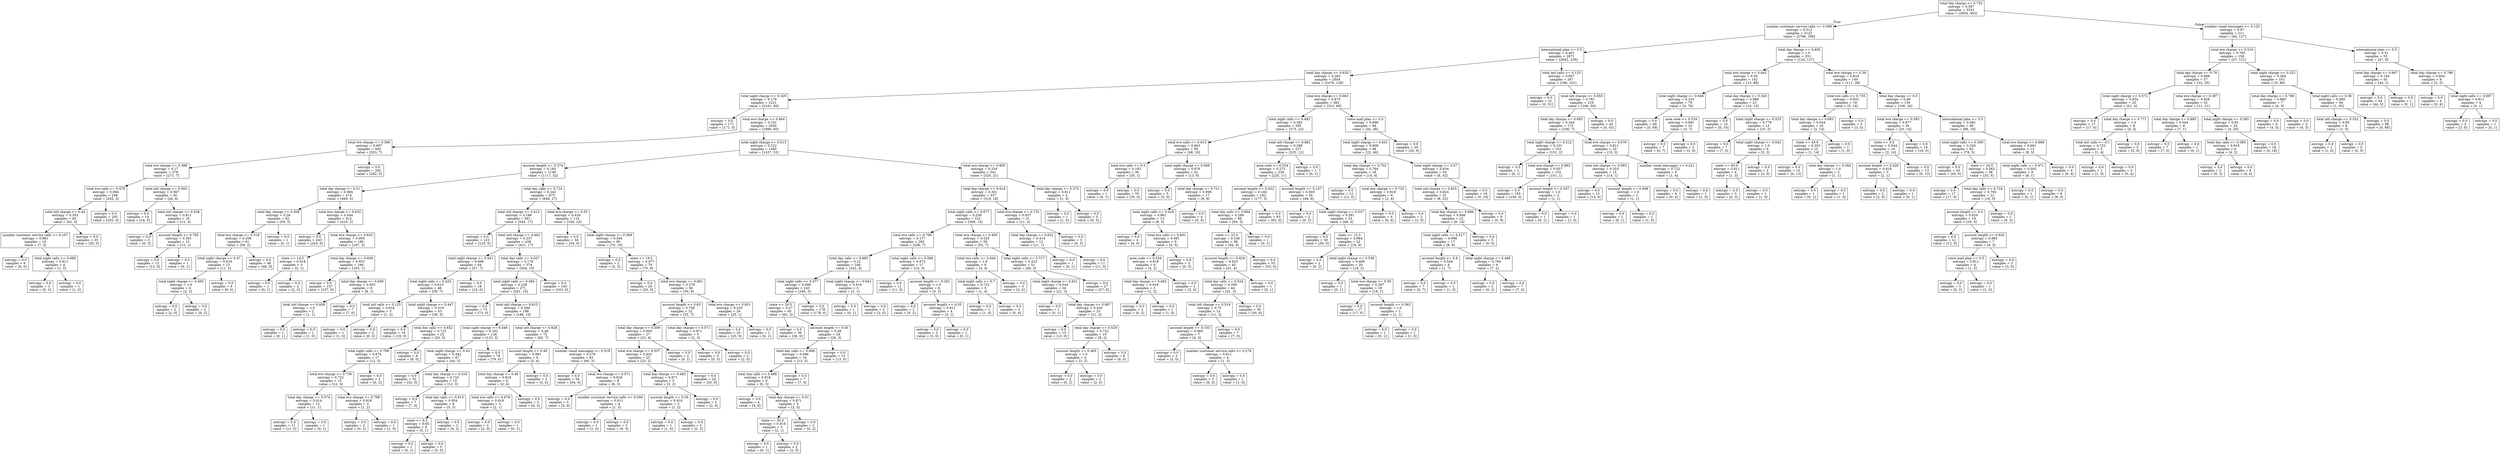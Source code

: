 digraph Tree {
node [shape=box] ;
0 [label="total day charge <= 0.752\nentropy = 0.597\nsamples = 3333\nvalue = [2850, 483]"] ;
1 [label="number customer service calls <= 0.389\nentropy = 0.512\nsamples = 3122\nvalue = [2766, 356]"] ;
0 -> 1 [labeldistance=2.5, labelangle=45, headlabel="True"] ;
2 [label="international plan <= 0.5\nentropy = 0.401\nsamples = 2871\nvalue = [2642, 229]"] ;
1 -> 2 ;
3 [label="total day charge <= 0.635\nentropy = 0.283\nsamples = 2604\nvalue = [2476, 128]"] ;
2 -> 3 ;
4 [label="total night charge <= 0.329\nentropy = 0.179\nsamples = 2221\nvalue = [2161, 60]"] ;
3 -> 4 ;
5 [label="entropy = 0.0\nsamples = 171\nvalue = [171, 0]"] ;
4 -> 5 ;
6 [label="total eve charge <= 0.464\nentropy = 0.191\nsamples = 2050\nvalue = [1990, 60]"] ;
4 -> 6 ;
7 [label="total eve charge <= 0.396\nentropy = 0.097\nsamples = 560\nvalue = [553, 7]"] ;
6 -> 7 ;
8 [label="total eve charge <= 0.388\nentropy = 0.17\nsamples = 278\nvalue = [271, 7]"] ;
7 -> 8 ;
9 [label="total eve calls <= 0.479\nentropy = 0.094\nsamples = 248\nvalue = [245, 3]"] ;
8 -> 9 ;
10 [label="total intl charge <= 0.44\nentropy = 0.353\nsamples = 45\nvalue = [42, 3]"] ;
9 -> 10 ;
11 [label="number customer service calls <= 0.167\nentropy = 0.881\nsamples = 10\nvalue = [7, 3]"] ;
10 -> 11 ;
12 [label="entropy = 0.0\nsamples = 6\nvalue = [6, 0]"] ;
11 -> 12 ;
13 [label="total night calls <= 0.666\nentropy = 0.811\nsamples = 4\nvalue = [1, 3]"] ;
11 -> 13 ;
14 [label="entropy = 0.0\nsamples = 3\nvalue = [0, 3]"] ;
13 -> 14 ;
15 [label="entropy = 0.0\nsamples = 1\nvalue = [1, 0]"] ;
13 -> 15 ;
16 [label="entropy = 0.0\nsamples = 35\nvalue = [35, 0]"] ;
10 -> 16 ;
17 [label="entropy = 0.0\nsamples = 203\nvalue = [203, 0]"] ;
9 -> 17 ;
18 [label="total intl charge <= 0.503\nentropy = 0.567\nsamples = 30\nvalue = [26, 4]"] ;
8 -> 18 ;
19 [label="entropy = 0.0\nsamples = 14\nvalue = [14, 0]"] ;
18 -> 19 ;
20 [label="total intl charge <= 0.528\nentropy = 0.811\nsamples = 16\nvalue = [12, 4]"] ;
18 -> 20 ;
21 [label="entropy = 0.0\nsamples = 3\nvalue = [0, 3]"] ;
20 -> 21 ;
22 [label="account length <= 0.785\nentropy = 0.391\nsamples = 13\nvalue = [12, 1]"] ;
20 -> 22 ;
23 [label="entropy = 0.0\nsamples = 12\nvalue = [12, 0]"] ;
22 -> 23 ;
24 [label="entropy = 0.0\nsamples = 1\nvalue = [0, 1]"] ;
22 -> 24 ;
25 [label="entropy = 0.0\nsamples = 282\nvalue = [282, 0]"] ;
7 -> 25 ;
26 [label="total night charge <= 0.613\nentropy = 0.222\nsamples = 1490\nvalue = [1437, 53]"] ;
6 -> 26 ;
27 [label="account length <= 0.374\nentropy = 0.183\nsamples = 1149\nvalue = [1117, 32]"] ;
26 -> 27 ;
28 [label="total day charge <= 0.31\nentropy = 0.084\nsamples = 474\nvalue = [469, 5]"] ;
27 -> 28 ;
29 [label="total day charge <= 0.308\nentropy = 0.28\nsamples = 62\nvalue = [59, 3]"] ;
28 -> 29 ;
30 [label="total eve charge <= 0.518\nentropy = 0.208\nsamples = 61\nvalue = [59, 2]"] ;
29 -> 30 ;
31 [label="total night charge <= 0.47\nentropy = 0.619\nsamples = 13\nvalue = [11, 2]"] ;
30 -> 31 ;
32 [label="total night charge <= 0.405\nentropy = 1.0\nsamples = 4\nvalue = [2, 2]"] ;
31 -> 32 ;
33 [label="entropy = 0.0\nsamples = 2\nvalue = [2, 0]"] ;
32 -> 33 ;
34 [label="entropy = 0.0\nsamples = 2\nvalue = [0, 2]"] ;
32 -> 34 ;
35 [label="entropy = 0.0\nsamples = 9\nvalue = [9, 0]"] ;
31 -> 35 ;
36 [label="entropy = 0.0\nsamples = 48\nvalue = [48, 0]"] ;
30 -> 36 ;
37 [label="entropy = 0.0\nsamples = 1\nvalue = [0, 1]"] ;
29 -> 37 ;
38 [label="total eve charge <= 0.632\nentropy = 0.044\nsamples = 412\nvalue = [410, 2]"] ;
28 -> 38 ;
39 [label="entropy = 0.0\nsamples = 243\nvalue = [243, 0]"] ;
38 -> 39 ;
40 [label="total eve charge <= 0.633\nentropy = 0.093\nsamples = 169\nvalue = [167, 2]"] ;
38 -> 40 ;
41 [label="state <= 14.5\nentropy = 0.918\nsamples = 3\nvalue = [2, 1]"] ;
40 -> 41 ;
42 [label="entropy = 0.0\nsamples = 1\nvalue = [0, 1]"] ;
41 -> 42 ;
43 [label="entropy = 0.0\nsamples = 2\nvalue = [2, 0]"] ;
41 -> 43 ;
44 [label="total day charge <= 0.608\nentropy = 0.053\nsamples = 166\nvalue = [165, 1]"] ;
40 -> 44 ;
45 [label="entropy = 0.0\nsamples = 157\nvalue = [157, 0]"] ;
44 -> 45 ;
46 [label="total day charge <= 0.609\nentropy = 0.503\nsamples = 9\nvalue = [8, 1]"] ;
44 -> 46 ;
47 [label="total intl charge <= 0.456\nentropy = 1.0\nsamples = 2\nvalue = [1, 1]"] ;
46 -> 47 ;
48 [label="entropy = 0.0\nsamples = 1\nvalue = [0, 1]"] ;
47 -> 48 ;
49 [label="entropy = 0.0\nsamples = 1\nvalue = [1, 0]"] ;
47 -> 49 ;
50 [label="entropy = 0.0\nsamples = 7\nvalue = [7, 0]"] ;
46 -> 50 ;
51 [label="total day calls <= 0.724\nentropy = 0.242\nsamples = 675\nvalue = [648, 27]"] ;
27 -> 51 ;
52 [label="total intl charge <= 0.412\nentropy = 0.196\nsamples = 561\nvalue = [544, 17]"] ;
51 -> 52 ;
53 [label="entropy = 0.0\nsamples = 123\nvalue = [123, 0]"] ;
52 -> 53 ;
54 [label="total intl charge <= 0.462\nentropy = 0.237\nsamples = 438\nvalue = [421, 17]"] ;
52 -> 54 ;
55 [label="total night charge <= 0.541\nentropy = 0.498\nsamples = 64\nvalue = [57, 7]"] ;
54 -> 55 ;
56 [label="total night calls <= 0.423\nentropy = 0.615\nsamples = 46\nvalue = [39, 7]"] ;
55 -> 56 ;
57 [label="total intl calls <= 0.125\nentropy = 0.918\nsamples = 3\nvalue = [1, 2]"] ;
56 -> 57 ;
58 [label="entropy = 0.0\nsamples = 1\nvalue = [1, 0]"] ;
57 -> 58 ;
59 [label="entropy = 0.0\nsamples = 2\nvalue = [0, 2]"] ;
57 -> 59 ;
60 [label="total night charge <= 0.447\nentropy = 0.519\nsamples = 43\nvalue = [38, 5]"] ;
56 -> 60 ;
61 [label="entropy = 0.0\nsamples = 18\nvalue = [18, 0]"] ;
60 -> 61 ;
62 [label="total day calls <= 0.652\nentropy = 0.722\nsamples = 25\nvalue = [20, 5]"] ;
60 -> 62 ;
63 [label="total night calls <= 0.706\nentropy = 0.874\nsamples = 17\nvalue = [12, 5]"] ;
62 -> 63 ;
64 [label="total eve charge <= 0.736\nentropy = 0.722\nsamples = 15\nvalue = [12, 3]"] ;
63 -> 64 ;
65 [label="total day charge <= 0.574\nentropy = 0.414\nsamples = 12\nvalue = [11, 1]"] ;
64 -> 65 ;
66 [label="entropy = 0.0\nsamples = 11\nvalue = [11, 0]"] ;
65 -> 66 ;
67 [label="entropy = 0.0\nsamples = 1\nvalue = [0, 1]"] ;
65 -> 67 ;
68 [label="total eve charge <= 0.798\nentropy = 0.918\nsamples = 3\nvalue = [1, 2]"] ;
64 -> 68 ;
69 [label="entropy = 0.0\nsamples = 2\nvalue = [0, 2]"] ;
68 -> 69 ;
70 [label="entropy = 0.0\nsamples = 1\nvalue = [1, 0]"] ;
68 -> 70 ;
71 [label="entropy = 0.0\nsamples = 2\nvalue = [0, 2]"] ;
63 -> 71 ;
72 [label="entropy = 0.0\nsamples = 8\nvalue = [8, 0]"] ;
62 -> 72 ;
73 [label="entropy = 0.0\nsamples = 18\nvalue = [18, 0]"] ;
55 -> 73 ;
74 [label="total day calls <= 0.627\nentropy = 0.178\nsamples = 374\nvalue = [364, 10]"] ;
54 -> 74 ;
75 [label="total night calls <= 0.494\nentropy = 0.228\nsamples = 271\nvalue = [261, 10]"] ;
74 -> 75 ;
76 [label="entropy = 0.0\nsamples = 73\nvalue = [73, 0]"] ;
75 -> 76 ;
77 [label="total intl charge <= 0.612\nentropy = 0.289\nsamples = 198\nvalue = [188, 10]"] ;
75 -> 77 ;
78 [label="total night charge <= 0.448\nentropy = 0.162\nsamples = 126\nvalue = [123, 3]"] ;
77 -> 78 ;
79 [label="total night charge <= 0.43\nentropy = 0.342\nsamples = 47\nvalue = [44, 3]"] ;
78 -> 79 ;
80 [label="entropy = 0.0\nsamples = 32\nvalue = [32, 0]"] ;
79 -> 80 ;
81 [label="total day charge <= 0.416\nentropy = 0.722\nsamples = 15\nvalue = [12, 3]"] ;
79 -> 81 ;
82 [label="entropy = 0.0\nsamples = 7\nvalue = [7, 0]"] ;
81 -> 82 ;
83 [label="total day calls <= 0.615\nentropy = 0.954\nsamples = 8\nvalue = [5, 3]"] ;
81 -> 83 ;
84 [label="state <= 6.5\nentropy = 0.65\nsamples = 6\nvalue = [5, 1]"] ;
83 -> 84 ;
85 [label="entropy = 0.0\nsamples = 1\nvalue = [0, 1]"] ;
84 -> 85 ;
86 [label="entropy = 0.0\nsamples = 5\nvalue = [5, 0]"] ;
84 -> 86 ;
87 [label="entropy = 0.0\nsamples = 2\nvalue = [0, 2]"] ;
83 -> 87 ;
88 [label="entropy = 0.0\nsamples = 79\nvalue = [79, 0]"] ;
78 -> 88 ;
89 [label="total intl charge <= 0.628\nentropy = 0.46\nsamples = 72\nvalue = [65, 7]"] ;
77 -> 89 ;
90 [label="account length <= 0.49\nentropy = 0.991\nsamples = 9\nvalue = [5, 4]"] ;
89 -> 90 ;
91 [label="total day charge <= 0.46\nentropy = 0.918\nsamples = 6\nvalue = [2, 4]"] ;
90 -> 91 ;
92 [label="total eve calls <= 0.679\nentropy = 0.918\nsamples = 3\nvalue = [2, 1]"] ;
91 -> 92 ;
93 [label="entropy = 0.0\nsamples = 2\nvalue = [2, 0]"] ;
92 -> 93 ;
94 [label="entropy = 0.0\nsamples = 1\nvalue = [0, 1]"] ;
92 -> 94 ;
95 [label="entropy = 0.0\nsamples = 3\nvalue = [0, 3]"] ;
91 -> 95 ;
96 [label="entropy = 0.0\nsamples = 3\nvalue = [3, 0]"] ;
90 -> 96 ;
97 [label="number vmail messages <= 0.519\nentropy = 0.276\nsamples = 63\nvalue = [60, 3]"] ;
89 -> 97 ;
98 [label="entropy = 0.0\nsamples = 54\nvalue = [54, 0]"] ;
97 -> 98 ;
99 [label="total eve charge <= 0.571\nentropy = 0.918\nsamples = 9\nvalue = [6, 3]"] ;
97 -> 99 ;
100 [label="entropy = 0.0\nsamples = 5\nvalue = [5, 0]"] ;
99 -> 100 ;
101 [label="number customer service calls <= 0.056\nentropy = 0.811\nsamples = 4\nvalue = [1, 3]"] ;
99 -> 101 ;
102 [label="entropy = 0.0\nsamples = 1\nvalue = [1, 0]"] ;
101 -> 102 ;
103 [label="entropy = 0.0\nsamples = 3\nvalue = [0, 3]"] ;
101 -> 103 ;
104 [label="entropy = 0.0\nsamples = 103\nvalue = [103, 0]"] ;
74 -> 104 ;
105 [label="total eve charge <= 0.55\nentropy = 0.429\nsamples = 114\nvalue = [104, 10]"] ;
51 -> 105 ;
106 [label="entropy = 0.0\nsamples = 34\nvalue = [34, 0]"] ;
105 -> 106 ;
107 [label="total night charge <= 0.369\nentropy = 0.544\nsamples = 80\nvalue = [70, 10]"] ;
105 -> 107 ;
108 [label="entropy = 0.0\nsamples = 2\nvalue = [0, 2]"] ;
107 -> 108 ;
109 [label="state <= 19.5\nentropy = 0.477\nsamples = 78\nvalue = [70, 8]"] ;
107 -> 109 ;
110 [label="entropy = 0.0\nsamples = 20\nvalue = [20, 0]"] ;
109 -> 110 ;
111 [label="total eve charge <= 0.661\nentropy = 0.579\nsamples = 58\nvalue = [50, 8]"] ;
109 -> 111 ;
112 [label="account length <= 0.63\nentropy = 0.758\nsamples = 32\nvalue = [25, 7]"] ;
111 -> 112 ;
113 [label="total day charge <= 0.599\nentropy = 0.605\nsamples = 27\nvalue = [23, 4]"] ;
112 -> 113 ;
114 [label="total eve charge <= 0.557\nentropy = 0.402\nsamples = 25\nvalue = [23, 2]"] ;
113 -> 114 ;
115 [label="total day charge <= 0.485\nentropy = 0.971\nsamples = 5\nvalue = [3, 2]"] ;
114 -> 115 ;
116 [label="account length <= 0.39\nentropy = 0.918\nsamples = 3\nvalue = [1, 2]"] ;
115 -> 116 ;
117 [label="entropy = 0.0\nsamples = 1\nvalue = [1, 0]"] ;
116 -> 117 ;
118 [label="entropy = 0.0\nsamples = 2\nvalue = [0, 2]"] ;
116 -> 118 ;
119 [label="entropy = 0.0\nsamples = 2\nvalue = [2, 0]"] ;
115 -> 119 ;
120 [label="entropy = 0.0\nsamples = 20\nvalue = [20, 0]"] ;
114 -> 120 ;
121 [label="entropy = 0.0\nsamples = 2\nvalue = [0, 2]"] ;
113 -> 121 ;
122 [label="total day charge <= 0.571\nentropy = 0.971\nsamples = 5\nvalue = [2, 3]"] ;
112 -> 122 ;
123 [label="entropy = 0.0\nsamples = 3\nvalue = [0, 3]"] ;
122 -> 123 ;
124 [label="entropy = 0.0\nsamples = 2\nvalue = [2, 0]"] ;
122 -> 124 ;
125 [label="total eve charge <= 0.831\nentropy = 0.235\nsamples = 26\nvalue = [25, 1]"] ;
111 -> 125 ;
126 [label="entropy = 0.0\nsamples = 25\nvalue = [25, 0]"] ;
125 -> 126 ;
127 [label="entropy = 0.0\nsamples = 1\nvalue = [0, 1]"] ;
125 -> 127 ;
128 [label="total eve charge <= 0.905\nentropy = 0.334\nsamples = 341\nvalue = [320, 21]"] ;
26 -> 128 ;
129 [label="total day charge <= 0.618\nentropy = 0.301\nsamples = 337\nvalue = [319, 18]"] ;
128 -> 129 ;
130 [label="total night calls <= 0.677\nentropy = 0.258\nsamples = 322\nvalue = [308, 14]"] ;
129 -> 130 ;
131 [label="total eve calls <= 0.768\nentropy = 0.177\nsamples = 263\nvalue = [256, 7]"] ;
130 -> 131 ;
132 [label="total day calls <= 0.885\nentropy = 0.12\nsamples = 246\nvalue = [242, 4]"] ;
131 -> 132 ;
133 [label="total night calls <= 0.477\nentropy = 0.096\nsamples = 243\nvalue = [240, 3]"] ;
132 -> 133 ;
134 [label="state <= 26.5\nentropy = 0.27\nsamples = 65\nvalue = [62, 3]"] ;
133 -> 134 ;
135 [label="entropy = 0.0\nsamples = 36\nvalue = [36, 0]"] ;
134 -> 135 ;
136 [label="account length <= 0.45\nentropy = 0.48\nsamples = 29\nvalue = [26, 3]"] ;
134 -> 136 ;
137 [label="total day calls <= 0.606\nentropy = 0.696\nsamples = 16\nvalue = [13, 3]"] ;
136 -> 137 ;
138 [label="total day calls <= 0.488\nentropy = 0.918\nsamples = 9\nvalue = [6, 3]"] ;
137 -> 138 ;
139 [label="entropy = 0.0\nsamples = 4\nvalue = [4, 0]"] ;
138 -> 139 ;
140 [label="total day charge <= 0.51\nentropy = 0.971\nsamples = 5\nvalue = [2, 3]"] ;
138 -> 140 ;
141 [label="state <= 30.0\nentropy = 0.918\nsamples = 3\nvalue = [2, 1]"] ;
140 -> 141 ;
142 [label="entropy = 0.0\nsamples = 1\nvalue = [0, 1]"] ;
141 -> 142 ;
143 [label="entropy = 0.0\nsamples = 2\nvalue = [2, 0]"] ;
141 -> 143 ;
144 [label="entropy = 0.0\nsamples = 2\nvalue = [0, 2]"] ;
140 -> 144 ;
145 [label="entropy = 0.0\nsamples = 7\nvalue = [7, 0]"] ;
137 -> 145 ;
146 [label="entropy = 0.0\nsamples = 13\nvalue = [13, 0]"] ;
136 -> 146 ;
147 [label="entropy = 0.0\nsamples = 178\nvalue = [178, 0]"] ;
133 -> 147 ;
148 [label="total night charge <= 0.641\nentropy = 0.918\nsamples = 3\nvalue = [2, 1]"] ;
132 -> 148 ;
149 [label="entropy = 0.0\nsamples = 1\nvalue = [0, 1]"] ;
148 -> 149 ;
150 [label="entropy = 0.0\nsamples = 2\nvalue = [2, 0]"] ;
148 -> 150 ;
151 [label="total night calls <= 0.586\nentropy = 0.672\nsamples = 17\nvalue = [14, 3]"] ;
131 -> 151 ;
152 [label="entropy = 0.0\nsamples = 11\nvalue = [11, 0]"] ;
151 -> 152 ;
153 [label="account length <= 0.281\nentropy = 1.0\nsamples = 6\nvalue = [3, 3]"] ;
151 -> 153 ;
154 [label="entropy = 0.0\nsamples = 2\nvalue = [0, 2]"] ;
153 -> 154 ;
155 [label="account length <= 0.55\nentropy = 0.811\nsamples = 4\nvalue = [3, 1]"] ;
153 -> 155 ;
156 [label="entropy = 0.0\nsamples = 3\nvalue = [3, 0]"] ;
155 -> 156 ;
157 [label="entropy = 0.0\nsamples = 1\nvalue = [0, 1]"] ;
155 -> 157 ;
158 [label="total eve charge <= 0.495\nentropy = 0.525\nsamples = 59\nvalue = [52, 7]"] ;
130 -> 158 ;
159 [label="total eve calls <= 0.644\nentropy = 1.0\nsamples = 8\nvalue = [4, 4]"] ;
158 -> 159 ;
160 [label="total night calls <= 0.7\nentropy = 0.722\nsamples = 5\nvalue = [1, 4]"] ;
159 -> 160 ;
161 [label="entropy = 0.0\nsamples = 1\nvalue = [1, 0]"] ;
160 -> 161 ;
162 [label="entropy = 0.0\nsamples = 4\nvalue = [0, 4]"] ;
160 -> 162 ;
163 [label="entropy = 0.0\nsamples = 3\nvalue = [3, 0]"] ;
159 -> 163 ;
164 [label="total night calls <= 0.717\nentropy = 0.323\nsamples = 51\nvalue = [48, 3]"] ;
158 -> 164 ;
165 [label="total night charge <= 0.621\nentropy = 0.544\nsamples = 24\nvalue = [21, 3]"] ;
164 -> 165 ;
166 [label="entropy = 0.0\nsamples = 1\nvalue = [0, 1]"] ;
165 -> 166 ;
167 [label="total day charge <= 0.487\nentropy = 0.426\nsamples = 23\nvalue = [21, 2]"] ;
165 -> 167 ;
168 [label="entropy = 0.0\nsamples = 13\nvalue = [13, 0]"] ;
167 -> 168 ;
169 [label="total day charge <= 0.529\nentropy = 0.722\nsamples = 10\nvalue = [8, 2]"] ;
167 -> 169 ;
170 [label="account length <= 0.465\nentropy = 1.0\nsamples = 4\nvalue = [2, 2]"] ;
169 -> 170 ;
171 [label="entropy = 0.0\nsamples = 2\nvalue = [0, 2]"] ;
170 -> 171 ;
172 [label="entropy = 0.0\nsamples = 2\nvalue = [2, 0]"] ;
170 -> 172 ;
173 [label="entropy = 0.0\nsamples = 6\nvalue = [6, 0]"] ;
169 -> 173 ;
174 [label="entropy = 0.0\nsamples = 27\nvalue = [27, 0]"] ;
164 -> 174 ;
175 [label="total eve charge <= 0.733\nentropy = 0.837\nsamples = 15\nvalue = [11, 4]"] ;
129 -> 175 ;
176 [label="total day charge <= 0.622\nentropy = 0.414\nsamples = 12\nvalue = [11, 1]"] ;
175 -> 176 ;
177 [label="entropy = 0.0\nsamples = 1\nvalue = [0, 1]"] ;
176 -> 177 ;
178 [label="entropy = 0.0\nsamples = 11\nvalue = [11, 0]"] ;
176 -> 178 ;
179 [label="entropy = 0.0\nsamples = 3\nvalue = [0, 3]"] ;
175 -> 179 ;
180 [label="total day charge <= 0.375\nentropy = 0.811\nsamples = 4\nvalue = [1, 3]"] ;
128 -> 180 ;
181 [label="entropy = 0.0\nsamples = 1\nvalue = [1, 0]"] ;
180 -> 181 ;
182 [label="entropy = 0.0\nsamples = 3\nvalue = [0, 3]"] ;
180 -> 182 ;
183 [label="total eve charge <= 0.663\nentropy = 0.675\nsamples = 383\nvalue = [315, 68]"] ;
3 -> 183 ;
184 [label="total night calls <= 0.483\nentropy = 0.383\nsamples = 295\nvalue = [273, 22]"] ;
183 -> 184 ;
185 [label="total eve calls <= 0.615\nentropy = 0.663\nsamples = 58\nvalue = [48, 10]"] ;
184 -> 185 ;
186 [label="total eve calls <= 0.3\nentropy = 0.183\nsamples = 36\nvalue = [35, 1]"] ;
185 -> 186 ;
187 [label="entropy = 0.0\nsamples = 1\nvalue = [0, 1]"] ;
186 -> 187 ;
188 [label="entropy = 0.0\nsamples = 35\nvalue = [35, 0]"] ;
186 -> 188 ;
189 [label="total night charge <= 0.468\nentropy = 0.976\nsamples = 22\nvalue = [13, 9]"] ;
185 -> 189 ;
190 [label="entropy = 0.0\nsamples = 5\nvalue = [5, 0]"] ;
189 -> 190 ;
191 [label="total day charge <= 0.721\nentropy = 0.998\nsamples = 17\nvalue = [8, 9]"] ;
189 -> 191 ;
192 [label="total night calls <= 0.429\nentropy = 0.961\nsamples = 13\nvalue = [8, 5]"] ;
191 -> 192 ;
193 [label="entropy = 0.0\nsamples = 4\nvalue = [4, 0]"] ;
192 -> 193 ;
194 [label="total eve calls <= 0.691\nentropy = 0.991\nsamples = 9\nvalue = [4, 5]"] ;
192 -> 194 ;
195 [label="area code <= 0.534\nentropy = 0.918\nsamples = 6\nvalue = [4, 2]"] ;
194 -> 195 ;
196 [label="total day charge <= 0.683\nentropy = 0.918\nsamples = 3\nvalue = [1, 2]"] ;
195 -> 196 ;
197 [label="entropy = 0.0\nsamples = 2\nvalue = [0, 2]"] ;
196 -> 197 ;
198 [label="entropy = 0.0\nsamples = 1\nvalue = [1, 0]"] ;
196 -> 198 ;
199 [label="entropy = 0.0\nsamples = 3\nvalue = [3, 0]"] ;
195 -> 199 ;
200 [label="entropy = 0.0\nsamples = 3\nvalue = [0, 3]"] ;
194 -> 200 ;
201 [label="entropy = 0.0\nsamples = 4\nvalue = [0, 4]"] ;
191 -> 201 ;
202 [label="total intl charge <= 0.862\nentropy = 0.289\nsamples = 237\nvalue = [225, 12]"] ;
184 -> 202 ;
203 [label="area code <= 0.534\nentropy = 0.272\nsamples = 236\nvalue = [225, 11]"] ;
202 -> 203 ;
204 [label="account length <= 0.432\nentropy = 0.182\nsamples = 182\nvalue = [177, 5]"] ;
203 -> 204 ;
205 [label="total day calls <= 0.894\nentropy = 0.289\nsamples = 99\nvalue = [94, 5]"] ;
204 -> 205 ;
206 [label="state <= 22.5\nentropy = 0.246\nsamples = 98\nvalue = [94, 4]"] ;
205 -> 206 ;
207 [label="account length <= 0.424\nentropy = 0.433\nsamples = 45\nvalue = [41, 4]"] ;
206 -> 207 ;
208 [label="total day calls <= 0.524\nentropy = 0.359\nsamples = 44\nvalue = [41, 3]"] ;
207 -> 208 ;
209 [label="total intl charge <= 0.518\nentropy = 0.75\nsamples = 14\nvalue = [11, 3]"] ;
208 -> 209 ;
210 [label="account length <= 0.153\nentropy = 0.985\nsamples = 7\nvalue = [4, 3]"] ;
209 -> 210 ;
211 [label="entropy = 0.0\nsamples = 3\nvalue = [3, 0]"] ;
210 -> 211 ;
212 [label="number customer service calls <= 0.278\nentropy = 0.811\nsamples = 4\nvalue = [1, 3]"] ;
210 -> 212 ;
213 [label="entropy = 0.0\nsamples = 3\nvalue = [0, 3]"] ;
212 -> 213 ;
214 [label="entropy = 0.0\nsamples = 1\nvalue = [1, 0]"] ;
212 -> 214 ;
215 [label="entropy = 0.0\nsamples = 7\nvalue = [7, 0]"] ;
209 -> 215 ;
216 [label="entropy = 0.0\nsamples = 30\nvalue = [30, 0]"] ;
208 -> 216 ;
217 [label="entropy = 0.0\nsamples = 1\nvalue = [0, 1]"] ;
207 -> 217 ;
218 [label="entropy = 0.0\nsamples = 53\nvalue = [53, 0]"] ;
206 -> 218 ;
219 [label="entropy = 0.0\nsamples = 1\nvalue = [0, 1]"] ;
205 -> 219 ;
220 [label="entropy = 0.0\nsamples = 83\nvalue = [83, 0]"] ;
204 -> 220 ;
221 [label="account length <= 0.107\nentropy = 0.503\nsamples = 54\nvalue = [48, 6]"] ;
203 -> 221 ;
222 [label="entropy = 0.0\nsamples = 2\nvalue = [0, 2]"] ;
221 -> 222 ;
223 [label="total night charge <= 0.537\nentropy = 0.391\nsamples = 52\nvalue = [48, 4]"] ;
221 -> 223 ;
224 [label="entropy = 0.0\nsamples = 30\nvalue = [30, 0]"] ;
223 -> 224 ;
225 [label="state <= 12.5\nentropy = 0.684\nsamples = 22\nvalue = [18, 4]"] ;
223 -> 225 ;
226 [label="entropy = 0.0\nsamples = 2\nvalue = [0, 2]"] ;
225 -> 226 ;
227 [label="total night charge <= 0.538\nentropy = 0.469\nsamples = 20\nvalue = [18, 2]"] ;
225 -> 227 ;
228 [label="entropy = 0.0\nsamples = 1\nvalue = [0, 1]"] ;
227 -> 228 ;
229 [label="total eve charge <= 0.59\nentropy = 0.297\nsamples = 19\nvalue = [18, 1]"] ;
227 -> 229 ;
230 [label="entropy = 0.0\nsamples = 17\nvalue = [17, 0]"] ;
229 -> 230 ;
231 [label="account length <= 0.562\nentropy = 1.0\nsamples = 2\nvalue = [1, 1]"] ;
229 -> 231 ;
232 [label="entropy = 0.0\nsamples = 1\nvalue = [0, 1]"] ;
231 -> 232 ;
233 [label="entropy = 0.0\nsamples = 1\nvalue = [1, 0]"] ;
231 -> 233 ;
234 [label="entropy = 0.0\nsamples = 1\nvalue = [0, 1]"] ;
202 -> 234 ;
235 [label="voice mail plan <= 0.5\nentropy = 0.999\nsamples = 88\nvalue = [42, 46]"] ;
183 -> 235 ;
236 [label="total night charge <= 0.441\nentropy = 0.908\nsamples = 68\nvalue = [22, 46]"] ;
235 -> 236 ;
237 [label="total day charge <= 0.702\nentropy = 0.764\nsamples = 18\nvalue = [14, 4]"] ;
236 -> 237 ;
238 [label="entropy = 0.0\nsamples = 12\nvalue = [12, 0]"] ;
237 -> 238 ;
239 [label="total day charge <= 0.725\nentropy = 0.918\nsamples = 6\nvalue = [2, 4]"] ;
237 -> 239 ;
240 [label="entropy = 0.0\nsamples = 4\nvalue = [0, 4]"] ;
239 -> 240 ;
241 [label="entropy = 0.0\nsamples = 2\nvalue = [2, 0]"] ;
239 -> 241 ;
242 [label="total night charge <= 0.57\nentropy = 0.634\nsamples = 50\nvalue = [8, 42]"] ;
236 -> 242 ;
243 [label="total intl charge <= 0.625\nentropy = 0.824\nsamples = 31\nvalue = [8, 23]"] ;
242 -> 243 ;
244 [label="total day charge <= 0.696\nentropy = 0.946\nsamples = 22\nvalue = [8, 14]"] ;
243 -> 244 ;
245 [label="total night calls <= 0.517\nentropy = 0.998\nsamples = 17\nvalue = [8, 9]"] ;
244 -> 245 ;
246 [label="account length <= 0.8\nentropy = 0.544\nsamples = 8\nvalue = [1, 7]"] ;
245 -> 246 ;
247 [label="entropy = 0.0\nsamples = 7\nvalue = [0, 7]"] ;
246 -> 247 ;
248 [label="entropy = 0.0\nsamples = 1\nvalue = [1, 0]"] ;
246 -> 248 ;
249 [label="total night charge <= 0.496\nentropy = 0.764\nsamples = 9\nvalue = [7, 2]"] ;
245 -> 249 ;
250 [label="entropy = 0.0\nsamples = 2\nvalue = [0, 2]"] ;
249 -> 250 ;
251 [label="entropy = 0.0\nsamples = 7\nvalue = [7, 0]"] ;
249 -> 251 ;
252 [label="entropy = 0.0\nsamples = 5\nvalue = [0, 5]"] ;
244 -> 252 ;
253 [label="entropy = 0.0\nsamples = 9\nvalue = [0, 9]"] ;
243 -> 253 ;
254 [label="entropy = 0.0\nsamples = 19\nvalue = [0, 19]"] ;
242 -> 254 ;
255 [label="entropy = 0.0\nsamples = 20\nvalue = [20, 0]"] ;
235 -> 255 ;
256 [label="total intl calls <= 0.125\nentropy = 0.957\nsamples = 267\nvalue = [166, 101]"] ;
2 -> 256 ;
257 [label="entropy = 0.0\nsamples = 51\nvalue = [0, 51]"] ;
256 -> 257 ;
258 [label="total intl charge <= 0.655\nentropy = 0.781\nsamples = 216\nvalue = [166, 50]"] ;
256 -> 258 ;
259 [label="total day charge <= 0.683\nentropy = 0.244\nsamples = 173\nvalue = [166, 7]"] ;
258 -> 259 ;
260 [label="total night charge <= 0.212\nentropy = 0.101\nsamples = 153\nvalue = [151, 2]"] ;
259 -> 260 ;
261 [label="entropy = 0.0\nsamples = 1\nvalue = [0, 1]"] ;
260 -> 261 ;
262 [label="total eve charge <= 0.893\nentropy = 0.057\nsamples = 152\nvalue = [151, 1]"] ;
260 -> 262 ;
263 [label="entropy = 0.0\nsamples = 150\nvalue = [150, 0]"] ;
262 -> 263 ;
264 [label="account length <= 0.357\nentropy = 1.0\nsamples = 2\nvalue = [1, 1]"] ;
262 -> 264 ;
265 [label="entropy = 0.0\nsamples = 1\nvalue = [0, 1]"] ;
264 -> 265 ;
266 [label="entropy = 0.0\nsamples = 1\nvalue = [1, 0]"] ;
264 -> 266 ;
267 [label="total eve charge <= 0.676\nentropy = 0.811\nsamples = 20\nvalue = [15, 5]"] ;
259 -> 267 ;
268 [label="total intl charge <= 0.593\nentropy = 0.353\nsamples = 15\nvalue = [14, 1]"] ;
267 -> 268 ;
269 [label="entropy = 0.0\nsamples = 13\nvalue = [13, 0]"] ;
268 -> 269 ;
270 [label="account length <= 0.448\nentropy = 1.0\nsamples = 2\nvalue = [1, 1]"] ;
268 -> 270 ;
271 [label="entropy = 0.0\nsamples = 1\nvalue = [0, 1]"] ;
270 -> 271 ;
272 [label="entropy = 0.0\nsamples = 1\nvalue = [1, 0]"] ;
270 -> 272 ;
273 [label="number vmail messages <= 0.221\nentropy = 0.722\nsamples = 5\nvalue = [1, 4]"] ;
267 -> 273 ;
274 [label="entropy = 0.0\nsamples = 4\nvalue = [0, 4]"] ;
273 -> 274 ;
275 [label="entropy = 0.0\nsamples = 1\nvalue = [1, 0]"] ;
273 -> 275 ;
276 [label="entropy = 0.0\nsamples = 43\nvalue = [0, 43]"] ;
258 -> 276 ;
277 [label="total day charge <= 0.456\nentropy = 1.0\nsamples = 251\nvalue = [124, 127]"] ;
1 -> 277 ;
278 [label="total eve charge <= 0.642\nentropy = 0.55\nsamples = 102\nvalue = [13, 89]"] ;
277 -> 278 ;
279 [label="total night charge <= 0.646\nentropy = 0.233\nsamples = 79\nvalue = [3, 76]"] ;
278 -> 279 ;
280 [label="entropy = 0.0\nsamples = 69\nvalue = [0, 69]"] ;
279 -> 280 ;
281 [label="area code <= 0.534\nentropy = 0.881\nsamples = 10\nvalue = [3, 7]"] ;
279 -> 281 ;
282 [label="entropy = 0.0\nsamples = 7\nvalue = [0, 7]"] ;
281 -> 282 ;
283 [label="entropy = 0.0\nsamples = 3\nvalue = [3, 0]"] ;
281 -> 283 ;
284 [label="total day charge <= 0.343\nentropy = 0.988\nsamples = 23\nvalue = [10, 13]"] ;
278 -> 284 ;
285 [label="entropy = 0.0\nsamples = 10\nvalue = [0, 10]"] ;
284 -> 285 ;
286 [label="total night charge <= 0.525\nentropy = 0.779\nsamples = 13\nvalue = [10, 3]"] ;
284 -> 286 ;
287 [label="entropy = 0.0\nsamples = 7\nvalue = [7, 0]"] ;
286 -> 287 ;
288 [label="total night charge <= 0.642\nentropy = 1.0\nsamples = 6\nvalue = [3, 3]"] ;
286 -> 288 ;
289 [label="state <= 45.0\nentropy = 0.811\nsamples = 4\nvalue = [1, 3]"] ;
288 -> 289 ;
290 [label="entropy = 0.0\nsamples = 3\nvalue = [0, 3]"] ;
289 -> 290 ;
291 [label="entropy = 0.0\nsamples = 1\nvalue = [1, 0]"] ;
289 -> 291 ;
292 [label="entropy = 0.0\nsamples = 2\nvalue = [2, 0]"] ;
288 -> 292 ;
293 [label="total eve charge <= 0.39\nentropy = 0.819\nsamples = 149\nvalue = [111, 38]"] ;
277 -> 293 ;
294 [label="total eve calls <= 0.735\nentropy = 0.831\nsamples = 19\nvalue = [5, 14]"] ;
293 -> 294 ;
295 [label="total day charge <= 0.693\nentropy = 0.544\nsamples = 16\nvalue = [2, 14]"] ;
294 -> 295 ;
296 [label="state <= 45.0\nentropy = 0.353\nsamples = 15\nvalue = [1, 14]"] ;
295 -> 296 ;
297 [label="entropy = 0.0\nsamples = 13\nvalue = [0, 13]"] ;
296 -> 297 ;
298 [label="total day charge <= 0.564\nentropy = 1.0\nsamples = 2\nvalue = [1, 1]"] ;
296 -> 298 ;
299 [label="entropy = 0.0\nsamples = 1\nvalue = [0, 1]"] ;
298 -> 299 ;
300 [label="entropy = 0.0\nsamples = 1\nvalue = [1, 0]"] ;
298 -> 300 ;
301 [label="entropy = 0.0\nsamples = 1\nvalue = [1, 0]"] ;
295 -> 301 ;
302 [label="entropy = 0.0\nsamples = 3\nvalue = [3, 0]"] ;
294 -> 302 ;
303 [label="total day charge <= 0.5\nentropy = 0.69\nsamples = 130\nvalue = [106, 24]"] ;
293 -> 303 ;
304 [label="total eve charge <= 0.583\nentropy = 0.977\nsamples = 34\nvalue = [20, 14]"] ;
303 -> 304 ;
305 [label="state <= 5.0\nentropy = 0.544\nsamples = 16\nvalue = [2, 14]"] ;
304 -> 305 ;
306 [label="account length <= 0.428\nentropy = 0.918\nsamples = 3\nvalue = [2, 1]"] ;
305 -> 306 ;
307 [label="entropy = 0.0\nsamples = 2\nvalue = [2, 0]"] ;
306 -> 307 ;
308 [label="entropy = 0.0\nsamples = 1\nvalue = [0, 1]"] ;
306 -> 308 ;
309 [label="entropy = 0.0\nsamples = 13\nvalue = [0, 13]"] ;
305 -> 309 ;
310 [label="entropy = 0.0\nsamples = 18\nvalue = [18, 0]"] ;
304 -> 310 ;
311 [label="international plan <= 0.5\nentropy = 0.482\nsamples = 96\nvalue = [86, 10]"] ;
303 -> 311 ;
312 [label="total night calls <= 0.569\nentropy = 0.328\nsamples = 83\nvalue = [78, 5]"] ;
311 -> 312 ;
313 [label="entropy = 0.0\nsamples = 45\nvalue = [45, 0]"] ;
312 -> 313 ;
314 [label="state <= 24.5\nentropy = 0.562\nsamples = 38\nvalue = [33, 5]"] ;
312 -> 314 ;
315 [label="entropy = 0.0\nsamples = 17\nvalue = [17, 0]"] ;
314 -> 315 ;
316 [label="total day calls <= 0.724\nentropy = 0.792\nsamples = 21\nvalue = [16, 5]"] ;
314 -> 316 ;
317 [label="account length <= 0.5\nentropy = 0.629\nsamples = 19\nvalue = [16, 3]"] ;
316 -> 317 ;
318 [label="entropy = 0.0\nsamples = 12\nvalue = [12, 0]"] ;
317 -> 318 ;
319 [label="account length <= 0.634\nentropy = 0.985\nsamples = 7\nvalue = [4, 3]"] ;
317 -> 319 ;
320 [label="voice mail plan <= 0.5\nentropy = 0.811\nsamples = 4\nvalue = [1, 3]"] ;
319 -> 320 ;
321 [label="entropy = 0.0\nsamples = 3\nvalue = [0, 3]"] ;
320 -> 321 ;
322 [label="entropy = 0.0\nsamples = 1\nvalue = [1, 0]"] ;
320 -> 322 ;
323 [label="entropy = 0.0\nsamples = 3\nvalue = [3, 0]"] ;
319 -> 323 ;
324 [label="entropy = 0.0\nsamples = 2\nvalue = [0, 2]"] ;
316 -> 324 ;
325 [label="total eve charge <= 0.668\nentropy = 0.961\nsamples = 13\nvalue = [8, 5]"] ;
311 -> 325 ;
326 [label="total night calls <= 0.471\nentropy = 0.503\nsamples = 9\nvalue = [8, 1]"] ;
325 -> 326 ;
327 [label="entropy = 0.0\nsamples = 1\nvalue = [0, 1]"] ;
326 -> 327 ;
328 [label="entropy = 0.0\nsamples = 8\nvalue = [8, 0]"] ;
326 -> 328 ;
329 [label="entropy = 0.0\nsamples = 4\nvalue = [0, 4]"] ;
325 -> 329 ;
330 [label="number vmail messages <= 0.125\nentropy = 0.97\nsamples = 211\nvalue = [84, 127]"] ;
0 -> 330 [labeldistance=2.5, labelangle=-45, headlabel="False"] ;
331 [label="total eve charge <= 0.516\nentropy = 0.785\nsamples = 158\nvalue = [37, 121]"] ;
330 -> 331 ;
332 [label="total day charge <= 0.79\nentropy = 0.989\nsamples = 57\nvalue = [32, 25]"] ;
331 -> 332 ;
333 [label="total night charge <= 0.572\nentropy = 0.634\nsamples = 25\nvalue = [21, 4]"] ;
332 -> 333 ;
334 [label="entropy = 0.0\nsamples = 17\nvalue = [17, 0]"] ;
333 -> 334 ;
335 [label="total day charge <= 0.771\nentropy = 1.0\nsamples = 8\nvalue = [4, 4]"] ;
333 -> 335 ;
336 [label="total intl calls <= 0.1\nentropy = 0.722\nsamples = 5\nvalue = [1, 4]"] ;
335 -> 336 ;
337 [label="entropy = 0.0\nsamples = 1\nvalue = [1, 0]"] ;
336 -> 337 ;
338 [label="entropy = 0.0\nsamples = 4\nvalue = [0, 4]"] ;
336 -> 338 ;
339 [label="entropy = 0.0\nsamples = 3\nvalue = [3, 0]"] ;
335 -> 339 ;
340 [label="total eve charge <= 0.397\nentropy = 0.928\nsamples = 32\nvalue = [11, 21]"] ;
332 -> 340 ;
341 [label="total day charge <= 0.885\nentropy = 0.544\nsamples = 8\nvalue = [7, 1]"] ;
340 -> 341 ;
342 [label="entropy = 0.0\nsamples = 7\nvalue = [7, 0]"] ;
341 -> 342 ;
343 [label="entropy = 0.0\nsamples = 1\nvalue = [0, 1]"] ;
341 -> 343 ;
344 [label="total night charge <= 0.385\nentropy = 0.65\nsamples = 24\nvalue = [4, 20]"] ;
340 -> 344 ;
345 [label="total day calls <= 0.385\nentropy = 0.918\nsamples = 6\nvalue = [4, 2]"] ;
344 -> 345 ;
346 [label="entropy = 0.0\nsamples = 2\nvalue = [0, 2]"] ;
345 -> 346 ;
347 [label="entropy = 0.0\nsamples = 4\nvalue = [4, 0]"] ;
345 -> 347 ;
348 [label="entropy = 0.0\nsamples = 18\nvalue = [0, 18]"] ;
344 -> 348 ;
349 [label="total night charge <= 0.322\nentropy = 0.284\nsamples = 101\nvalue = [5, 96]"] ;
331 -> 349 ;
350 [label="total day charge <= 0.788\nentropy = 0.985\nsamples = 7\nvalue = [4, 3]"] ;
349 -> 350 ;
351 [label="entropy = 0.0\nsamples = 4\nvalue = [4, 0]"] ;
350 -> 351 ;
352 [label="entropy = 0.0\nsamples = 3\nvalue = [0, 3]"] ;
350 -> 352 ;
353 [label="total night calls <= 0.36\nentropy = 0.085\nsamples = 94\nvalue = [1, 93]"] ;
349 -> 353 ;
354 [label="total intl charge <= 0.332\nentropy = 0.65\nsamples = 6\nvalue = [1, 5]"] ;
353 -> 354 ;
355 [label="entropy = 0.0\nsamples = 1\nvalue = [1, 0]"] ;
354 -> 355 ;
356 [label="entropy = 0.0\nsamples = 5\nvalue = [0, 5]"] ;
354 -> 356 ;
357 [label="entropy = 0.0\nsamples = 88\nvalue = [0, 88]"] ;
353 -> 357 ;
358 [label="international plan <= 0.5\nentropy = 0.51\nsamples = 53\nvalue = [47, 6]"] ;
330 -> 358 ;
359 [label="total day charge <= 0.907\nentropy = 0.154\nsamples = 45\nvalue = [44, 1]"] ;
358 -> 359 ;
360 [label="entropy = 0.0\nsamples = 44\nvalue = [44, 0]"] ;
359 -> 360 ;
361 [label="entropy = 0.0\nsamples = 1\nvalue = [0, 1]"] ;
359 -> 361 ;
362 [label="total day charge <= 0.786\nentropy = 0.954\nsamples = 8\nvalue = [3, 5]"] ;
358 -> 362 ;
363 [label="entropy = 0.0\nsamples = 4\nvalue = [0, 4]"] ;
362 -> 363 ;
364 [label="total night calls <= 0.697\nentropy = 0.811\nsamples = 4\nvalue = [3, 1]"] ;
362 -> 364 ;
365 [label="entropy = 0.0\nsamples = 3\nvalue = [3, 0]"] ;
364 -> 365 ;
366 [label="entropy = 0.0\nsamples = 1\nvalue = [0, 1]"] ;
364 -> 366 ;
}